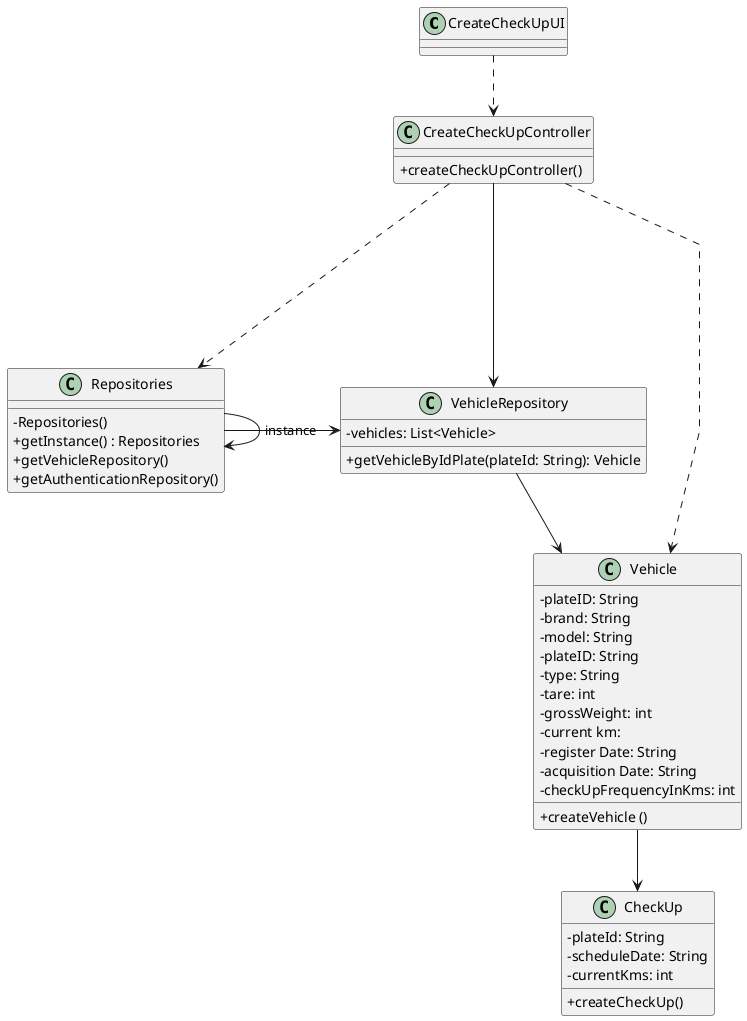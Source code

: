 @startuml
'skinparam monochrome true
skinparam packageStyle rectangle
skinparam shadowing false
skinparam linetype polyline
'skinparam linetype orto

skinparam classAttributeIconSize 0

'left to right direction

class CreateCheckUpUI{
}



class Vehicle {
    - plateID: String
    - brand: String
    - model: String
    - plateID: String
    - type: String
    - tare: int
    - grossWeight: int
    - current km:
    - register Date: String
    - acquisition Date: String
    - checkUpFrequencyInKms: int
    + createVehicle ()


}

class Repositories {
    - Repositories()
    + getInstance() : Repositories
    + getVehicleRepository()
    + getAuthenticationRepository()

}

class CreateCheckUpController {
    + createCheckUpController()
}

class VehicleRepository {
    - vehicles: List<Vehicle>
    + getVehicleByIdPlate(plateId: String): Vehicle
}

class CheckUp{
    - plateId: String
    - scheduleDate: String
    - currentKms: int
    +createCheckUp()
    }


'Ligações

CreateCheckUpUI ..> CreateCheckUpController
CreateCheckUpController ---.> Repositories
CreateCheckUpController ----.>Vehicle
Repositories -> Repositories : instance
Repositories -> VehicleRepository
CreateCheckUpController -> VehicleRepository
VehicleRepository -> Vehicle
Vehicle --> CheckUp

@enduml
